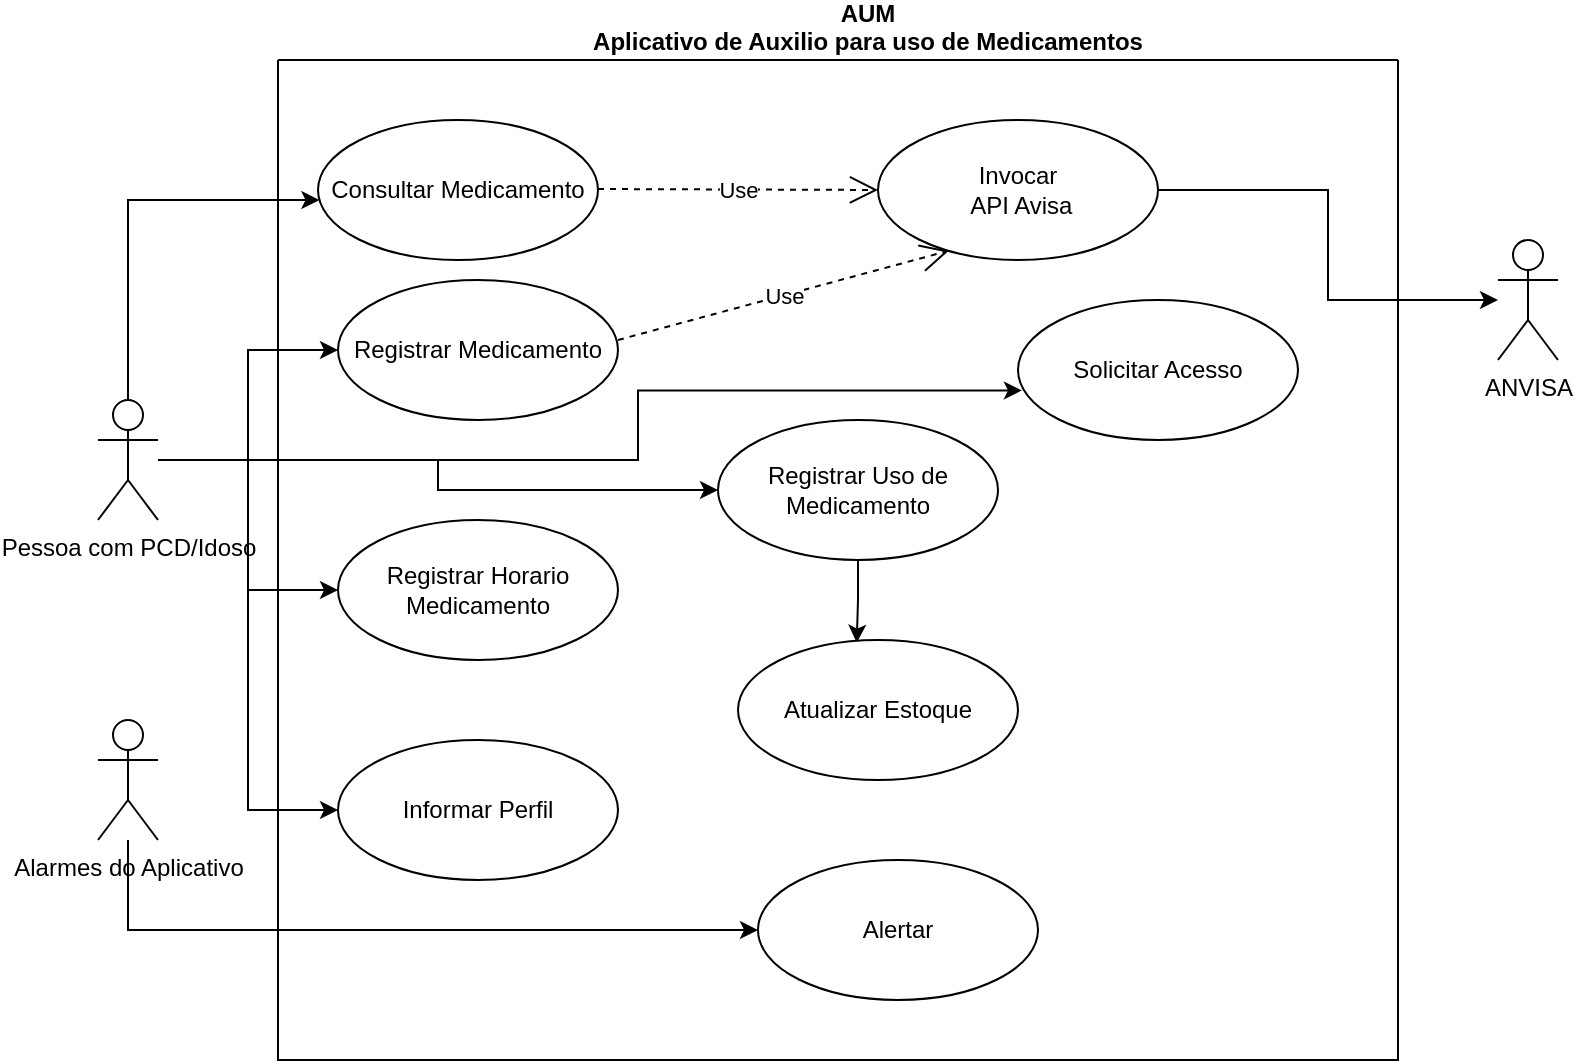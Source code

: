 <mxfile version="20.3.0" type="device"><diagram id="Tj2MsDvx6xxCvnzMSYFv" name="Página-1"><mxGraphModel dx="804" dy="559" grid="1" gridSize="10" guides="1" tooltips="1" connect="1" arrows="1" fold="1" page="1" pageScale="1" pageWidth="827" pageHeight="1169" math="0" shadow="0"><root><mxCell id="0"/><mxCell id="1" parent="0"/><mxCell id="YPduwPpstumnq7s5n_8V-15" style="edgeStyle=orthogonalEdgeStyle;rounded=0;orthogonalLoop=1;jettySize=auto;html=1;" edge="1" parent="1" source="YPduwPpstumnq7s5n_8V-1" target="YPduwPpstumnq7s5n_8V-7"><mxGeometry relative="1" as="geometry"><Array as="points"><mxPoint x="85" y="110"/></Array></mxGeometry></mxCell><mxCell id="YPduwPpstumnq7s5n_8V-24" style="edgeStyle=orthogonalEdgeStyle;rounded=0;orthogonalLoop=1;jettySize=auto;html=1;entryX=0;entryY=0.5;entryDx=0;entryDy=0;" edge="1" parent="1" source="YPduwPpstumnq7s5n_8V-1" target="YPduwPpstumnq7s5n_8V-20"><mxGeometry relative="1" as="geometry"/></mxCell><mxCell id="YPduwPpstumnq7s5n_8V-26" style="edgeStyle=orthogonalEdgeStyle;rounded=0;orthogonalLoop=1;jettySize=auto;html=1;entryX=0;entryY=0.5;entryDx=0;entryDy=0;" edge="1" parent="1" source="YPduwPpstumnq7s5n_8V-1" target="YPduwPpstumnq7s5n_8V-25"><mxGeometry relative="1" as="geometry"/></mxCell><mxCell id="YPduwPpstumnq7s5n_8V-28" style="edgeStyle=orthogonalEdgeStyle;rounded=0;orthogonalLoop=1;jettySize=auto;html=1;" edge="1" parent="1" source="YPduwPpstumnq7s5n_8V-1" target="YPduwPpstumnq7s5n_8V-27"><mxGeometry relative="1" as="geometry"/></mxCell><mxCell id="YPduwPpstumnq7s5n_8V-33" style="edgeStyle=orthogonalEdgeStyle;rounded=0;orthogonalLoop=1;jettySize=auto;html=1;entryX=0;entryY=0.5;entryDx=0;entryDy=0;" edge="1" parent="1" source="YPduwPpstumnq7s5n_8V-1" target="YPduwPpstumnq7s5n_8V-32"><mxGeometry relative="1" as="geometry"/></mxCell><mxCell id="YPduwPpstumnq7s5n_8V-35" style="edgeStyle=orthogonalEdgeStyle;rounded=0;orthogonalLoop=1;jettySize=auto;html=1;entryX=0.014;entryY=0.646;entryDx=0;entryDy=0;entryPerimeter=0;" edge="1" parent="1" source="YPduwPpstumnq7s5n_8V-1" target="YPduwPpstumnq7s5n_8V-34"><mxGeometry relative="1" as="geometry"><Array as="points"><mxPoint x="340" y="240"/><mxPoint x="340" y="205"/></Array></mxGeometry></mxCell><mxCell id="YPduwPpstumnq7s5n_8V-1" value="Pessoa com PCD/Idoso" style="shape=umlActor;verticalLabelPosition=bottom;verticalAlign=top;html=1;outlineConnect=0;" vertex="1" parent="1"><mxGeometry x="70" y="210" width="30" height="60" as="geometry"/></mxCell><mxCell id="YPduwPpstumnq7s5n_8V-8" value="" style="swimlane;startSize=0;" vertex="1" parent="1"><mxGeometry x="160" y="40" width="560" height="500" as="geometry"/></mxCell><mxCell id="YPduwPpstumnq7s5n_8V-7" value="Consultar Medicamento" style="ellipse;whiteSpace=wrap;html=1;" vertex="1" parent="YPduwPpstumnq7s5n_8V-8"><mxGeometry x="20" y="30" width="140" height="70" as="geometry"/></mxCell><mxCell id="YPduwPpstumnq7s5n_8V-12" value="Invocar&lt;br&gt;&amp;nbsp;API Avisa" style="ellipse;whiteSpace=wrap;html=1;" vertex="1" parent="YPduwPpstumnq7s5n_8V-8"><mxGeometry x="300" y="30" width="140" height="70" as="geometry"/></mxCell><mxCell id="YPduwPpstumnq7s5n_8V-20" value="Registrar Medicamento" style="ellipse;whiteSpace=wrap;html=1;" vertex="1" parent="YPduwPpstumnq7s5n_8V-8"><mxGeometry x="30" y="110" width="140" height="70" as="geometry"/></mxCell><mxCell id="YPduwPpstumnq7s5n_8V-25" value="Registrar Horario Medicamento" style="ellipse;whiteSpace=wrap;html=1;" vertex="1" parent="YPduwPpstumnq7s5n_8V-8"><mxGeometry x="30" y="230" width="140" height="70" as="geometry"/></mxCell><mxCell id="YPduwPpstumnq7s5n_8V-31" style="edgeStyle=orthogonalEdgeStyle;rounded=0;orthogonalLoop=1;jettySize=auto;html=1;entryX=0.424;entryY=0.019;entryDx=0;entryDy=0;entryPerimeter=0;" edge="1" parent="YPduwPpstumnq7s5n_8V-8" source="YPduwPpstumnq7s5n_8V-27" target="YPduwPpstumnq7s5n_8V-29"><mxGeometry relative="1" as="geometry"/></mxCell><mxCell id="YPduwPpstumnq7s5n_8V-27" value="Registrar Uso de Medicamento" style="ellipse;whiteSpace=wrap;html=1;" vertex="1" parent="YPduwPpstumnq7s5n_8V-8"><mxGeometry x="220" y="180" width="140" height="70" as="geometry"/></mxCell><mxCell id="YPduwPpstumnq7s5n_8V-29" value="Atualizar Estoque" style="ellipse;whiteSpace=wrap;html=1;" vertex="1" parent="YPduwPpstumnq7s5n_8V-8"><mxGeometry x="230" y="290" width="140" height="70" as="geometry"/></mxCell><mxCell id="YPduwPpstumnq7s5n_8V-32" value="Informar Perfil" style="ellipse;whiteSpace=wrap;html=1;" vertex="1" parent="YPduwPpstumnq7s5n_8V-8"><mxGeometry x="30" y="340" width="140" height="70" as="geometry"/></mxCell><mxCell id="YPduwPpstumnq7s5n_8V-34" value="Solicitar Acesso" style="ellipse;whiteSpace=wrap;html=1;" vertex="1" parent="YPduwPpstumnq7s5n_8V-8"><mxGeometry x="370" y="120" width="140" height="70" as="geometry"/></mxCell><mxCell id="YPduwPpstumnq7s5n_8V-37" value="Alertar" style="ellipse;whiteSpace=wrap;html=1;" vertex="1" parent="YPduwPpstumnq7s5n_8V-8"><mxGeometry x="240" y="400" width="140" height="70" as="geometry"/></mxCell><mxCell id="YPduwPpstumnq7s5n_8V-42" value="Use" style="endArrow=open;endSize=12;dashed=1;html=1;rounded=0;" edge="1" parent="YPduwPpstumnq7s5n_8V-8"><mxGeometry width="160" relative="1" as="geometry"><mxPoint x="160" y="64.5" as="sourcePoint"/><mxPoint x="300" y="65" as="targetPoint"/></mxGeometry></mxCell><mxCell id="YPduwPpstumnq7s5n_8V-43" value="Use" style="endArrow=open;endSize=12;dashed=1;html=1;rounded=0;entryX=0.253;entryY=0.934;entryDx=0;entryDy=0;entryPerimeter=0;" edge="1" parent="YPduwPpstumnq7s5n_8V-8" target="YPduwPpstumnq7s5n_8V-12"><mxGeometry width="160" relative="1" as="geometry"><mxPoint x="170" y="140" as="sourcePoint"/><mxPoint x="330" y="140" as="targetPoint"/></mxGeometry></mxCell><mxCell id="YPduwPpstumnq7s5n_8V-9" value="ANVISA&lt;br&gt;" style="shape=umlActor;verticalLabelPosition=bottom;verticalAlign=top;html=1;outlineConnect=0;" vertex="1" parent="1"><mxGeometry x="770" y="130" width="30" height="60" as="geometry"/></mxCell><mxCell id="YPduwPpstumnq7s5n_8V-14" style="edgeStyle=orthogonalEdgeStyle;rounded=0;orthogonalLoop=1;jettySize=auto;html=1;" edge="1" parent="1" source="YPduwPpstumnq7s5n_8V-12" target="YPduwPpstumnq7s5n_8V-9"><mxGeometry relative="1" as="geometry"/></mxCell><mxCell id="YPduwPpstumnq7s5n_8V-21" value="AUM &#10;Aplicativo de Auxilio para uso de Medicamentos" style="text;align=center;fontStyle=1;verticalAlign=middle;spacingLeft=3;spacingRight=3;strokeColor=none;rotatable=0;points=[[0,0.5],[1,0.5]];portConstraint=eastwest;" vertex="1" parent="1"><mxGeometry x="410" y="10" width="90" height="26" as="geometry"/></mxCell><mxCell id="YPduwPpstumnq7s5n_8V-39" style="edgeStyle=orthogonalEdgeStyle;rounded=0;orthogonalLoop=1;jettySize=auto;html=1;entryX=0;entryY=0.5;entryDx=0;entryDy=0;" edge="1" parent="1" source="YPduwPpstumnq7s5n_8V-36" target="YPduwPpstumnq7s5n_8V-37"><mxGeometry relative="1" as="geometry"><mxPoint x="85" y="500" as="targetPoint"/><Array as="points"><mxPoint x="85" y="475"/></Array></mxGeometry></mxCell><mxCell id="YPduwPpstumnq7s5n_8V-36" value="Alarmes do Aplicativo" style="shape=umlActor;verticalLabelPosition=bottom;verticalAlign=top;html=1;" vertex="1" parent="1"><mxGeometry x="70" y="370" width="30" height="60" as="geometry"/></mxCell></root></mxGraphModel></diagram></mxfile>